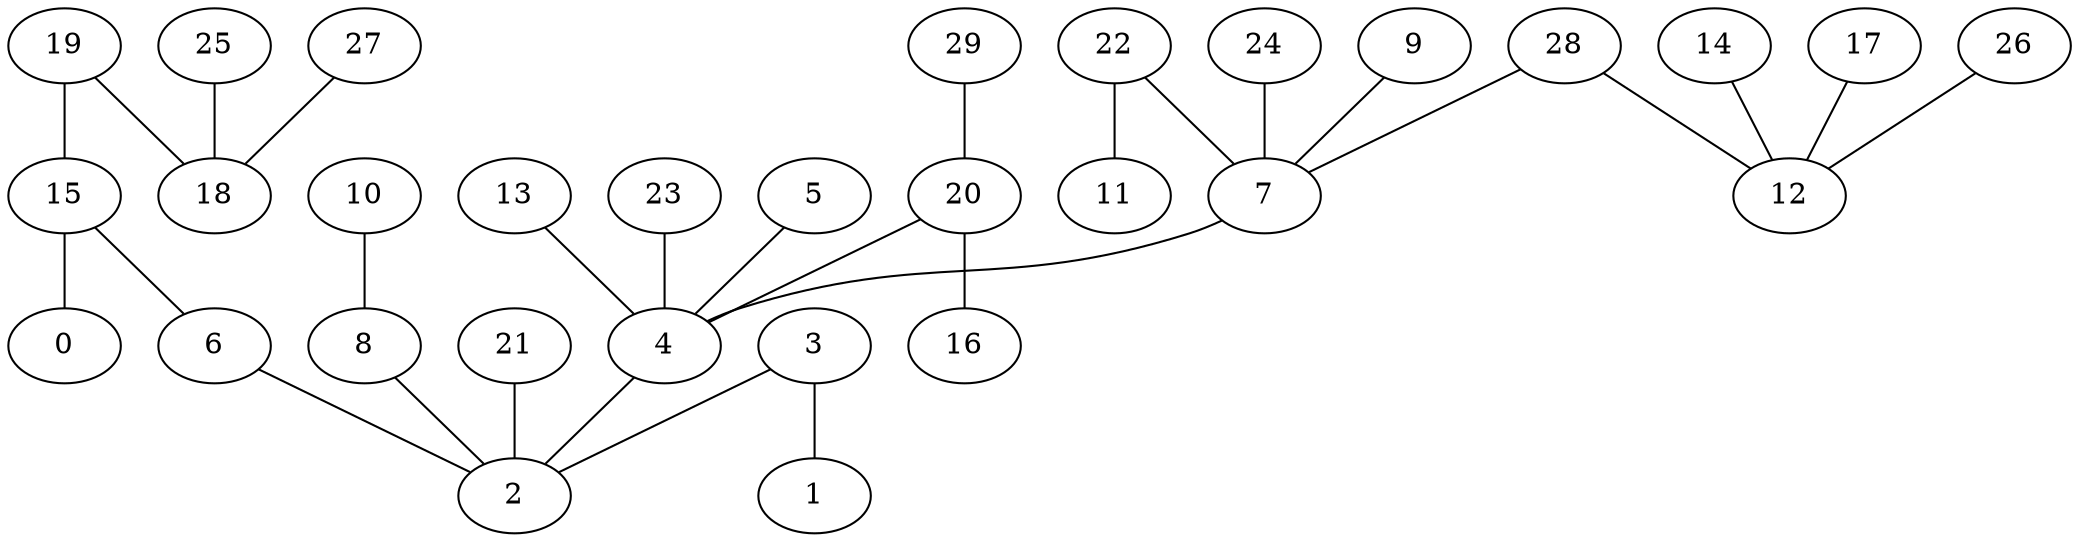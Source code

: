 graph{
7 -- 4;
15 -- 0;
6 -- 2;
19 -- 15;
20 -- 4;
24 -- 7;
8 -- 2;
3 -- 1;
13 -- 4;
25 -- 18;
29 -- 20;
22 -- 11;
4 -- 2;
20 -- 16;
27 -- 18;
14 -- 12;
23 -- 4;
28 -- 12;
15 -- 6;
3 -- 2;
17 -- 12;
9 -- 7;
10 -- 8;
28 -- 7;
5 -- 4;
22 -- 7;
26 -- 12;
21 -- 2;
19 -- 18;
}
